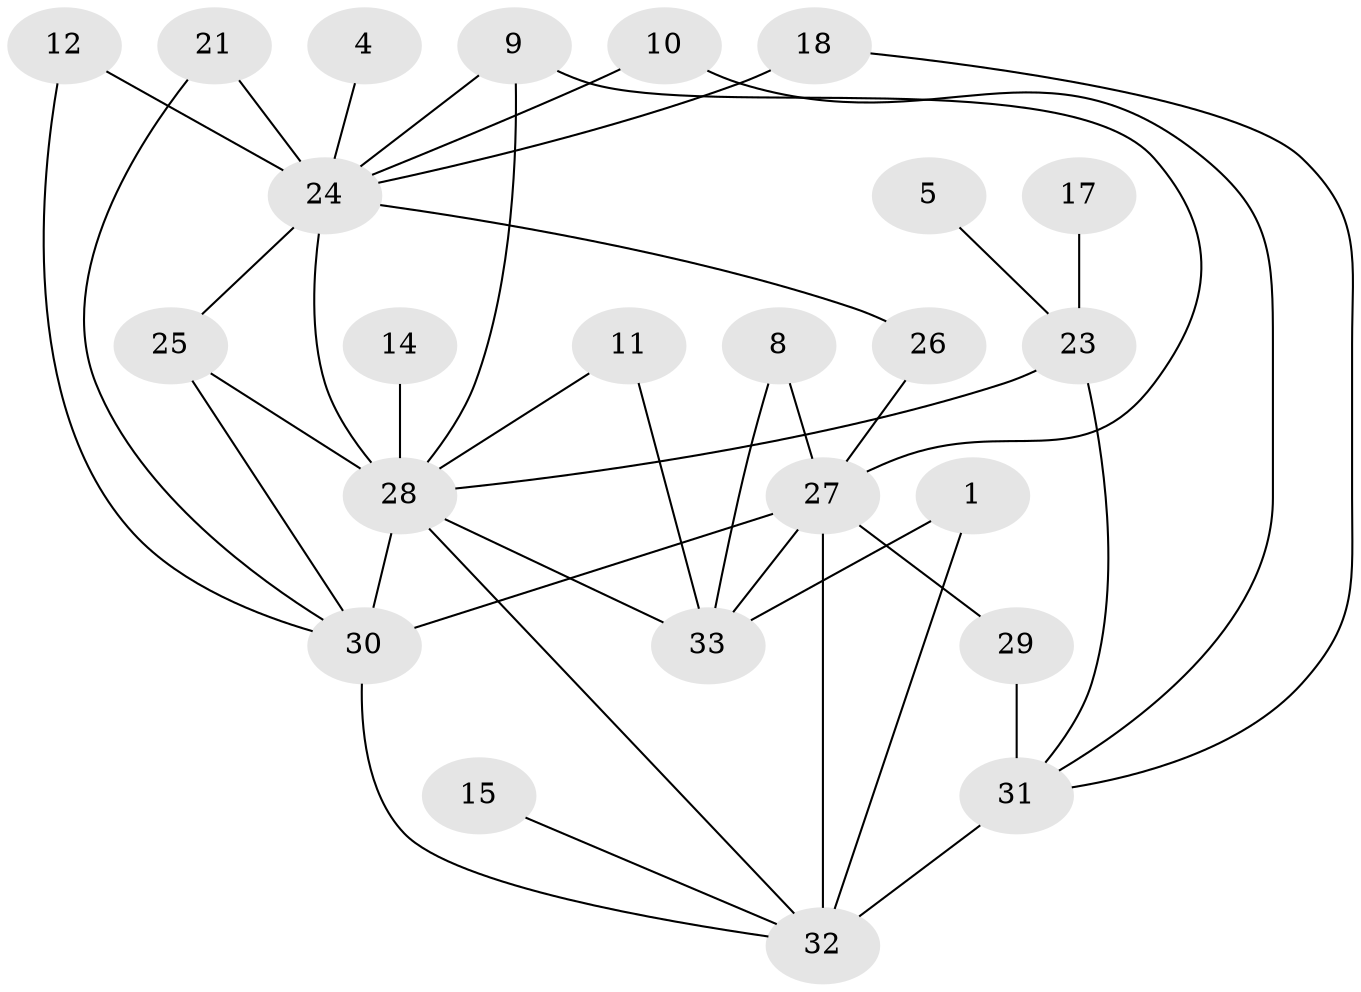 // original degree distribution, {2: 0.26851851851851855, 1: 0.2222222222222222, 4: 0.12962962962962962, 3: 0.25, 0: 0.07407407407407407, 6: 0.027777777777777776, 5: 0.027777777777777776}
// Generated by graph-tools (version 1.1) at 2025/35/03/04/25 23:35:50]
// undirected, 24 vertices, 40 edges
graph export_dot {
  node [color=gray90,style=filled];
  1;
  4;
  5;
  8;
  9;
  10;
  11;
  12;
  14;
  15;
  17;
  18;
  21;
  23;
  24;
  25;
  26;
  27;
  28;
  29;
  30;
  31;
  32;
  33;
  1 -- 32 [weight=1.0];
  1 -- 33 [weight=1.0];
  4 -- 24 [weight=1.0];
  5 -- 23 [weight=1.0];
  8 -- 27 [weight=1.0];
  8 -- 33 [weight=1.0];
  9 -- 24 [weight=1.0];
  9 -- 27 [weight=1.0];
  9 -- 28 [weight=1.0];
  10 -- 24 [weight=1.0];
  10 -- 31 [weight=1.0];
  11 -- 28 [weight=1.0];
  11 -- 33 [weight=1.0];
  12 -- 24 [weight=2.0];
  12 -- 30 [weight=1.0];
  14 -- 28 [weight=1.0];
  15 -- 32 [weight=1.0];
  17 -- 23 [weight=1.0];
  18 -- 24 [weight=2.0];
  18 -- 31 [weight=1.0];
  21 -- 24 [weight=2.0];
  21 -- 30 [weight=1.0];
  23 -- 28 [weight=1.0];
  23 -- 31 [weight=1.0];
  24 -- 25 [weight=1.0];
  24 -- 26 [weight=1.0];
  24 -- 28 [weight=1.0];
  25 -- 28 [weight=2.0];
  25 -- 30 [weight=1.0];
  26 -- 27 [weight=1.0];
  27 -- 29 [weight=2.0];
  27 -- 30 [weight=1.0];
  27 -- 32 [weight=1.0];
  27 -- 33 [weight=1.0];
  28 -- 30 [weight=2.0];
  28 -- 32 [weight=1.0];
  28 -- 33 [weight=1.0];
  29 -- 31 [weight=2.0];
  30 -- 32 [weight=1.0];
  31 -- 32 [weight=2.0];
}
